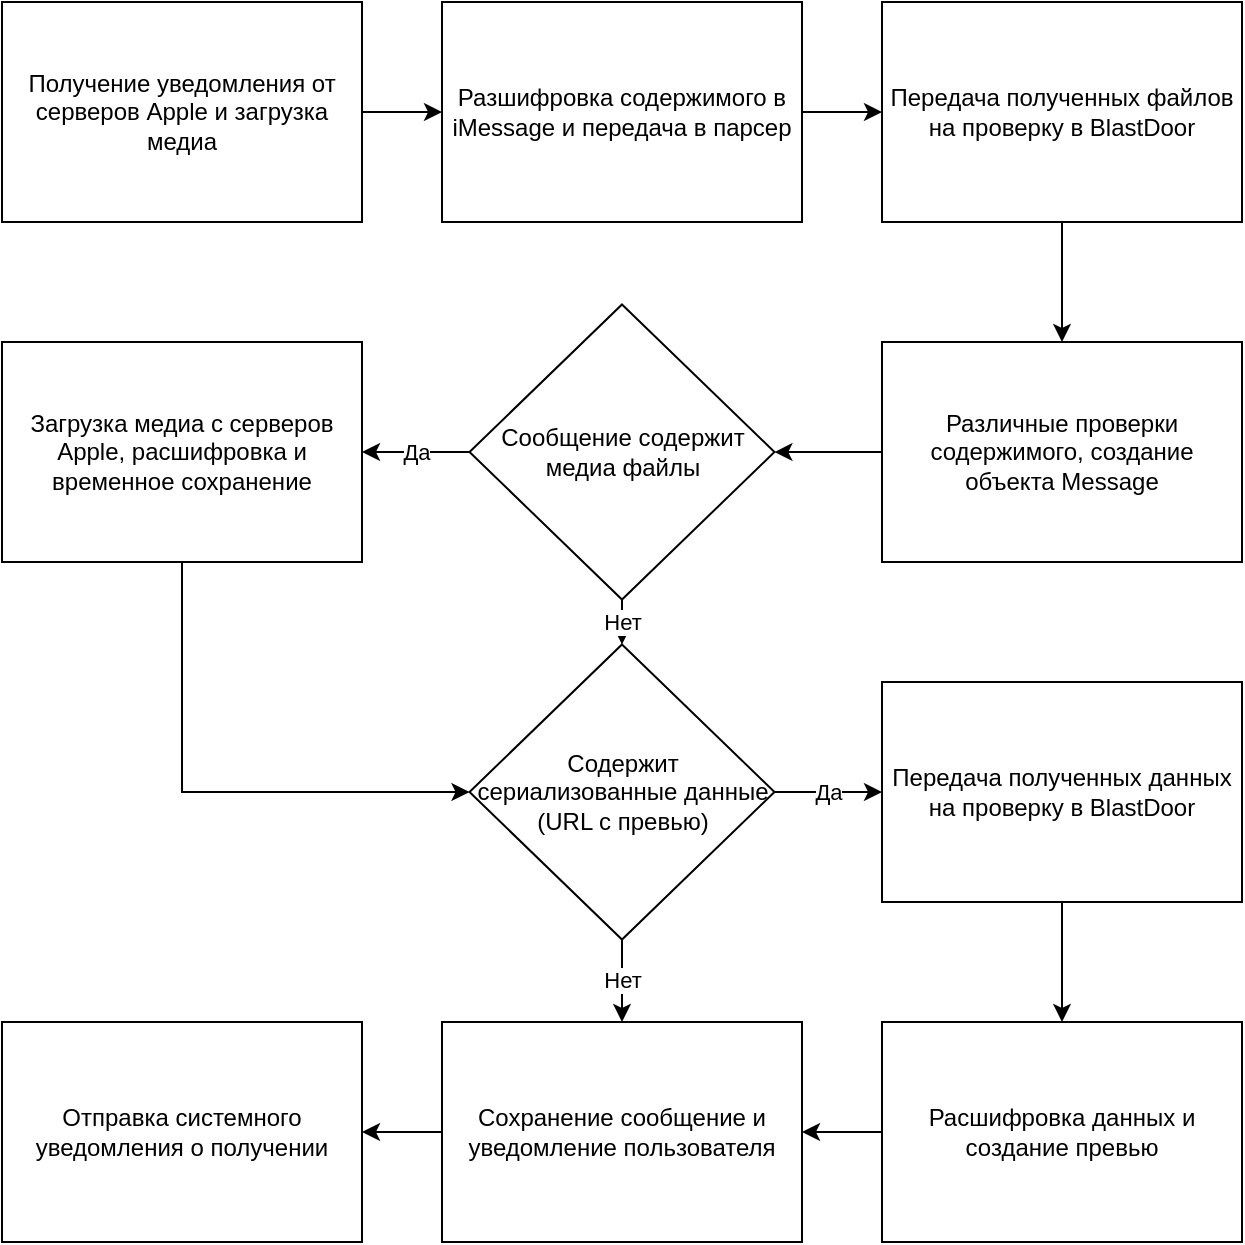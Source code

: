 <mxfile version="23.1.5" type="device">
  <diagram name="Страница — 1" id="CEwVI0bWghD14qGQZyEO">
    <mxGraphModel dx="613" dy="621" grid="1" gridSize="10" guides="1" tooltips="1" connect="1" arrows="1" fold="1" page="1" pageScale="1" pageWidth="2000" pageHeight="2000" math="0" shadow="0">
      <root>
        <mxCell id="0" />
        <mxCell id="1" parent="0" />
        <mxCell id="yc20dwUEEVGf1kONF2tM-17" style="edgeStyle=orthogonalEdgeStyle;rounded=0;orthogonalLoop=1;jettySize=auto;html=1;exitX=1;exitY=0.5;exitDx=0;exitDy=0;entryX=0;entryY=0.5;entryDx=0;entryDy=0;" edge="1" parent="1" source="yc20dwUEEVGf1kONF2tM-1" target="yc20dwUEEVGf1kONF2tM-2">
          <mxGeometry relative="1" as="geometry" />
        </mxCell>
        <mxCell id="yc20dwUEEVGf1kONF2tM-1" value="Получение уведомления от серверов Apple и загрузка медиа" style="rounded=0;whiteSpace=wrap;html=1;" vertex="1" parent="1">
          <mxGeometry x="150" y="190" width="180" height="110" as="geometry" />
        </mxCell>
        <mxCell id="yc20dwUEEVGf1kONF2tM-18" style="edgeStyle=orthogonalEdgeStyle;rounded=0;orthogonalLoop=1;jettySize=auto;html=1;exitX=1;exitY=0.5;exitDx=0;exitDy=0;entryX=0;entryY=0.5;entryDx=0;entryDy=0;" edge="1" parent="1" source="yc20dwUEEVGf1kONF2tM-2" target="yc20dwUEEVGf1kONF2tM-3">
          <mxGeometry relative="1" as="geometry" />
        </mxCell>
        <mxCell id="yc20dwUEEVGf1kONF2tM-2" value="Разшифровка содержимого в iMessage и передача в парсер" style="rounded=0;whiteSpace=wrap;html=1;" vertex="1" parent="1">
          <mxGeometry x="370" y="190" width="180" height="110" as="geometry" />
        </mxCell>
        <mxCell id="yc20dwUEEVGf1kONF2tM-19" style="edgeStyle=orthogonalEdgeStyle;rounded=0;orthogonalLoop=1;jettySize=auto;html=1;exitX=0.5;exitY=1;exitDx=0;exitDy=0;entryX=0.5;entryY=0;entryDx=0;entryDy=0;" edge="1" parent="1" source="yc20dwUEEVGf1kONF2tM-3" target="yc20dwUEEVGf1kONF2tM-4">
          <mxGeometry relative="1" as="geometry" />
        </mxCell>
        <mxCell id="yc20dwUEEVGf1kONF2tM-3" value="Передача полученных файлов на проверку в BlastDoor" style="rounded=0;whiteSpace=wrap;html=1;" vertex="1" parent="1">
          <mxGeometry x="590" y="190" width="180" height="110" as="geometry" />
        </mxCell>
        <mxCell id="yc20dwUEEVGf1kONF2tM-20" style="edgeStyle=orthogonalEdgeStyle;rounded=0;orthogonalLoop=1;jettySize=auto;html=1;exitX=0;exitY=0.5;exitDx=0;exitDy=0;" edge="1" parent="1" source="yc20dwUEEVGf1kONF2tM-4" target="yc20dwUEEVGf1kONF2tM-5">
          <mxGeometry relative="1" as="geometry" />
        </mxCell>
        <mxCell id="yc20dwUEEVGf1kONF2tM-4" value="Различные проверки содержимого, создание объекта Message" style="rounded=0;whiteSpace=wrap;html=1;" vertex="1" parent="1">
          <mxGeometry x="590" y="360" width="180" height="110" as="geometry" />
        </mxCell>
        <mxCell id="yc20dwUEEVGf1kONF2tM-8" value="Да" style="edgeStyle=orthogonalEdgeStyle;rounded=0;orthogonalLoop=1;jettySize=auto;html=1;exitX=0;exitY=0.5;exitDx=0;exitDy=0;entryX=1;entryY=0.5;entryDx=0;entryDy=0;" edge="1" parent="1" source="yc20dwUEEVGf1kONF2tM-5" target="yc20dwUEEVGf1kONF2tM-6">
          <mxGeometry relative="1" as="geometry" />
        </mxCell>
        <mxCell id="yc20dwUEEVGf1kONF2tM-16" value="Нет" style="edgeStyle=orthogonalEdgeStyle;rounded=0;orthogonalLoop=1;jettySize=auto;html=1;exitX=0.5;exitY=1;exitDx=0;exitDy=0;entryX=0.5;entryY=0;entryDx=0;entryDy=0;" edge="1" parent="1" source="yc20dwUEEVGf1kONF2tM-5" target="yc20dwUEEVGf1kONF2tM-15">
          <mxGeometry relative="1" as="geometry" />
        </mxCell>
        <mxCell id="yc20dwUEEVGf1kONF2tM-5" value="Сообщение содержит медиа файлы" style="rhombus;whiteSpace=wrap;html=1;" vertex="1" parent="1">
          <mxGeometry x="383.75" y="341.25" width="152.5" height="147.5" as="geometry" />
        </mxCell>
        <mxCell id="yc20dwUEEVGf1kONF2tM-21" style="edgeStyle=orthogonalEdgeStyle;rounded=0;orthogonalLoop=1;jettySize=auto;html=1;exitX=0.5;exitY=1;exitDx=0;exitDy=0;entryX=0;entryY=0.5;entryDx=0;entryDy=0;" edge="1" parent="1" source="yc20dwUEEVGf1kONF2tM-6" target="yc20dwUEEVGf1kONF2tM-15">
          <mxGeometry relative="1" as="geometry" />
        </mxCell>
        <mxCell id="yc20dwUEEVGf1kONF2tM-6" value="Загрузка медиа с серверов Apple, расшифровка и временное сохранение" style="rounded=0;whiteSpace=wrap;html=1;" vertex="1" parent="1">
          <mxGeometry x="150" y="360" width="180" height="110" as="geometry" />
        </mxCell>
        <mxCell id="yc20dwUEEVGf1kONF2tM-24" style="edgeStyle=orthogonalEdgeStyle;rounded=0;orthogonalLoop=1;jettySize=auto;html=1;exitX=0.5;exitY=1;exitDx=0;exitDy=0;entryX=0.5;entryY=0;entryDx=0;entryDy=0;" edge="1" parent="1" source="yc20dwUEEVGf1kONF2tM-7" target="yc20dwUEEVGf1kONF2tM-11">
          <mxGeometry relative="1" as="geometry" />
        </mxCell>
        <mxCell id="yc20dwUEEVGf1kONF2tM-7" value="Передача полученных данных на проверку в BlastDoor" style="rounded=0;whiteSpace=wrap;html=1;" vertex="1" parent="1">
          <mxGeometry x="590" y="530" width="180" height="110" as="geometry" />
        </mxCell>
        <mxCell id="yc20dwUEEVGf1kONF2tM-25" style="edgeStyle=orthogonalEdgeStyle;rounded=0;orthogonalLoop=1;jettySize=auto;html=1;exitX=0;exitY=0.5;exitDx=0;exitDy=0;entryX=1;entryY=0.5;entryDx=0;entryDy=0;" edge="1" parent="1" source="yc20dwUEEVGf1kONF2tM-11" target="yc20dwUEEVGf1kONF2tM-12">
          <mxGeometry relative="1" as="geometry" />
        </mxCell>
        <mxCell id="yc20dwUEEVGf1kONF2tM-11" value="Расшифровка данных и создание превью" style="rounded=0;whiteSpace=wrap;html=1;" vertex="1" parent="1">
          <mxGeometry x="590" y="700" width="180" height="110" as="geometry" />
        </mxCell>
        <mxCell id="yc20dwUEEVGf1kONF2tM-26" style="edgeStyle=orthogonalEdgeStyle;rounded=0;orthogonalLoop=1;jettySize=auto;html=1;exitX=0;exitY=0.5;exitDx=0;exitDy=0;entryX=1;entryY=0.5;entryDx=0;entryDy=0;" edge="1" parent="1" source="yc20dwUEEVGf1kONF2tM-12" target="yc20dwUEEVGf1kONF2tM-13">
          <mxGeometry relative="1" as="geometry" />
        </mxCell>
        <mxCell id="yc20dwUEEVGf1kONF2tM-12" value="Сохранение сообщение и уведомление пользователя" style="rounded=0;whiteSpace=wrap;html=1;" vertex="1" parent="1">
          <mxGeometry x="370" y="700" width="180" height="110" as="geometry" />
        </mxCell>
        <mxCell id="yc20dwUEEVGf1kONF2tM-13" value="Отправка системного уведомления о получении" style="rounded=0;whiteSpace=wrap;html=1;" vertex="1" parent="1">
          <mxGeometry x="150" y="700" width="180" height="110" as="geometry" />
        </mxCell>
        <mxCell id="yc20dwUEEVGf1kONF2tM-22" value="Да" style="edgeStyle=orthogonalEdgeStyle;rounded=0;orthogonalLoop=1;jettySize=auto;html=1;exitX=1;exitY=0.5;exitDx=0;exitDy=0;entryX=0;entryY=0.5;entryDx=0;entryDy=0;" edge="1" parent="1" source="yc20dwUEEVGf1kONF2tM-15" target="yc20dwUEEVGf1kONF2tM-7">
          <mxGeometry relative="1" as="geometry" />
        </mxCell>
        <mxCell id="yc20dwUEEVGf1kONF2tM-23" value="Нет" style="edgeStyle=orthogonalEdgeStyle;rounded=0;orthogonalLoop=1;jettySize=auto;html=1;exitX=0.5;exitY=1;exitDx=0;exitDy=0;entryX=0.5;entryY=0;entryDx=0;entryDy=0;" edge="1" parent="1" source="yc20dwUEEVGf1kONF2tM-15" target="yc20dwUEEVGf1kONF2tM-12">
          <mxGeometry relative="1" as="geometry" />
        </mxCell>
        <mxCell id="yc20dwUEEVGf1kONF2tM-15" value="Содержит сериализованные данные (URL с превью)" style="rhombus;whiteSpace=wrap;html=1;" vertex="1" parent="1">
          <mxGeometry x="383.75" y="511.25" width="152.5" height="147.5" as="geometry" />
        </mxCell>
      </root>
    </mxGraphModel>
  </diagram>
</mxfile>
